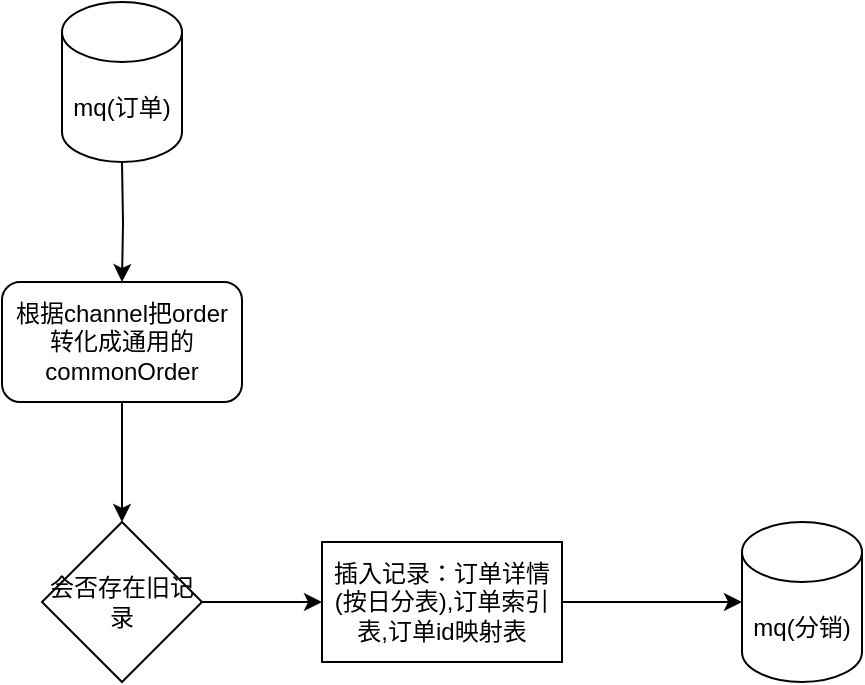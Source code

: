 <mxfile version="23.1.7" type="github">
  <diagram name="第 1 页" id="vBj44yjuVVsO47nY4Is8">
    <mxGraphModel dx="1026" dy="663" grid="1" gridSize="10" guides="1" tooltips="1" connect="1" arrows="1" fold="1" page="1" pageScale="1" pageWidth="827" pageHeight="1169" math="0" shadow="0">
      <root>
        <mxCell id="0" />
        <mxCell id="1" parent="0" />
        <mxCell id="1ITKOEGX5XHPUvmLvWds-3" value="" style="edgeStyle=orthogonalEdgeStyle;rounded=0;orthogonalLoop=1;jettySize=auto;html=1;" edge="1" parent="1" target="1ITKOEGX5XHPUvmLvWds-2">
          <mxGeometry relative="1" as="geometry">
            <mxPoint x="400" y="160" as="sourcePoint" />
          </mxGeometry>
        </mxCell>
        <mxCell id="1ITKOEGX5XHPUvmLvWds-6" value="" style="edgeStyle=orthogonalEdgeStyle;rounded=0;orthogonalLoop=1;jettySize=auto;html=1;" edge="1" parent="1" source="1ITKOEGX5XHPUvmLvWds-2" target="1ITKOEGX5XHPUvmLvWds-5">
          <mxGeometry relative="1" as="geometry" />
        </mxCell>
        <mxCell id="1ITKOEGX5XHPUvmLvWds-2" value="根据channel把order转化成通用的commonOrder" style="rounded=1;whiteSpace=wrap;html=1;" vertex="1" parent="1">
          <mxGeometry x="340" y="220" width="120" height="60" as="geometry" />
        </mxCell>
        <mxCell id="1ITKOEGX5XHPUvmLvWds-8" value="" style="edgeStyle=orthogonalEdgeStyle;rounded=0;orthogonalLoop=1;jettySize=auto;html=1;" edge="1" parent="1" source="1ITKOEGX5XHPUvmLvWds-5" target="1ITKOEGX5XHPUvmLvWds-7">
          <mxGeometry relative="1" as="geometry" />
        </mxCell>
        <mxCell id="1ITKOEGX5XHPUvmLvWds-5" value="会否存在旧记录" style="rhombus;whiteSpace=wrap;html=1;" vertex="1" parent="1">
          <mxGeometry x="360" y="340" width="80" height="80" as="geometry" />
        </mxCell>
        <mxCell id="1ITKOEGX5XHPUvmLvWds-10" style="edgeStyle=orthogonalEdgeStyle;rounded=0;orthogonalLoop=1;jettySize=auto;html=1;exitX=1;exitY=0.5;exitDx=0;exitDy=0;" edge="1" parent="1" source="1ITKOEGX5XHPUvmLvWds-7" target="1ITKOEGX5XHPUvmLvWds-9">
          <mxGeometry relative="1" as="geometry" />
        </mxCell>
        <mxCell id="1ITKOEGX5XHPUvmLvWds-7" value="插入记录：订单详情(按日分表),订单索引表,订单id映射表" style="whiteSpace=wrap;html=1;" vertex="1" parent="1">
          <mxGeometry x="500" y="350" width="120" height="60" as="geometry" />
        </mxCell>
        <mxCell id="1ITKOEGX5XHPUvmLvWds-9" value="mq(分销)" style="shape=cylinder3;whiteSpace=wrap;html=1;boundedLbl=1;backgroundOutline=1;size=15;" vertex="1" parent="1">
          <mxGeometry x="710" y="340" width="60" height="80" as="geometry" />
        </mxCell>
        <mxCell id="1ITKOEGX5XHPUvmLvWds-11" value="mq(订单)" style="shape=cylinder3;whiteSpace=wrap;html=1;boundedLbl=1;backgroundOutline=1;size=15;" vertex="1" parent="1">
          <mxGeometry x="370" y="80" width="60" height="80" as="geometry" />
        </mxCell>
      </root>
    </mxGraphModel>
  </diagram>
</mxfile>
